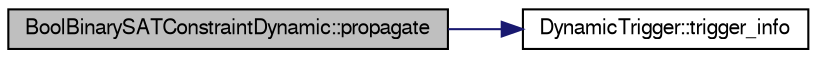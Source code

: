 digraph G
{
  edge [fontname="FreeSans",fontsize="10",labelfontname="FreeSans",labelfontsize="10"];
  node [fontname="FreeSans",fontsize="10",shape=record];
  rankdir=LR;
  Node1 [label="BoolBinarySATConstraintDynamic::propagate",height=0.2,width=0.4,color="black", fillcolor="grey75", style="filled" fontcolor="black"];
  Node1 -> Node2 [color="midnightblue",fontsize="10",style="solid",fontname="FreeSans"];
  Node2 [label="DynamicTrigger::trigger_info",height=0.2,width=0.4,color="black", fillcolor="white", style="filled",URL="$class_dynamic_trigger.html#6c18ec0496b3daf9eec1042b599eb9c1",tooltip="Wrapper function for _trigger_info."];
}
